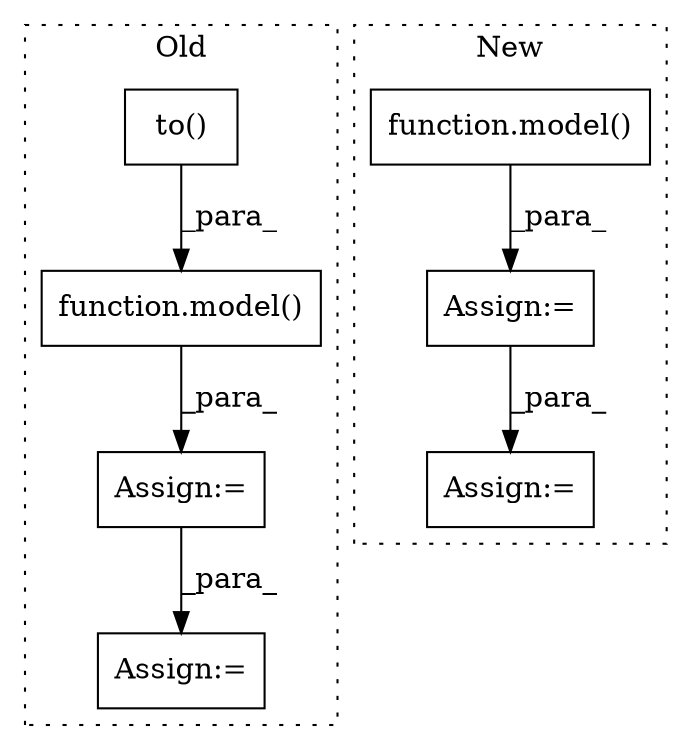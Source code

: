 digraph G {
subgraph cluster0 {
1 [label="to()" a="75" s="1080,1104" l="11,1" shape="box"];
4 [label="Assign:=" a="68" s="1197" l="3" shape="box"];
6 [label="function.model()" a="75" s="1172,1179" l="6,1" shape="box"];
7 [label="Assign:=" a="68" s="1169" l="3" shape="box"];
label = "Old";
style="dotted";
}
subgraph cluster1 {
2 [label="function.model()" a="75" s="1197" l="13" shape="box"];
3 [label="Assign:=" a="68" s="1194" l="3" shape="box"];
5 [label="Assign:=" a="68" s="1231" l="3" shape="box"];
label = "New";
style="dotted";
}
1 -> 6 [label="_para_"];
2 -> 3 [label="_para_"];
3 -> 5 [label="_para_"];
6 -> 7 [label="_para_"];
7 -> 4 [label="_para_"];
}